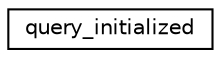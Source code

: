 digraph "Graphical Class Hierarchy"
{
 // INTERACTIVE_SVG=YES
 // LATEX_PDF_SIZE
  edge [fontname="Helvetica",fontsize="10",labelfontname="Helvetica",labelfontsize="10"];
  node [fontname="Helvetica",fontsize="10",shape=record];
  rankdir="LR";
  Node0 [label="query_initialized",height=0.2,width=0.4,color="black", fillcolor="white", style="filled",URL="$interfacefms__io__mod_1_1query__initialized.html",tooltip=" "];
}
